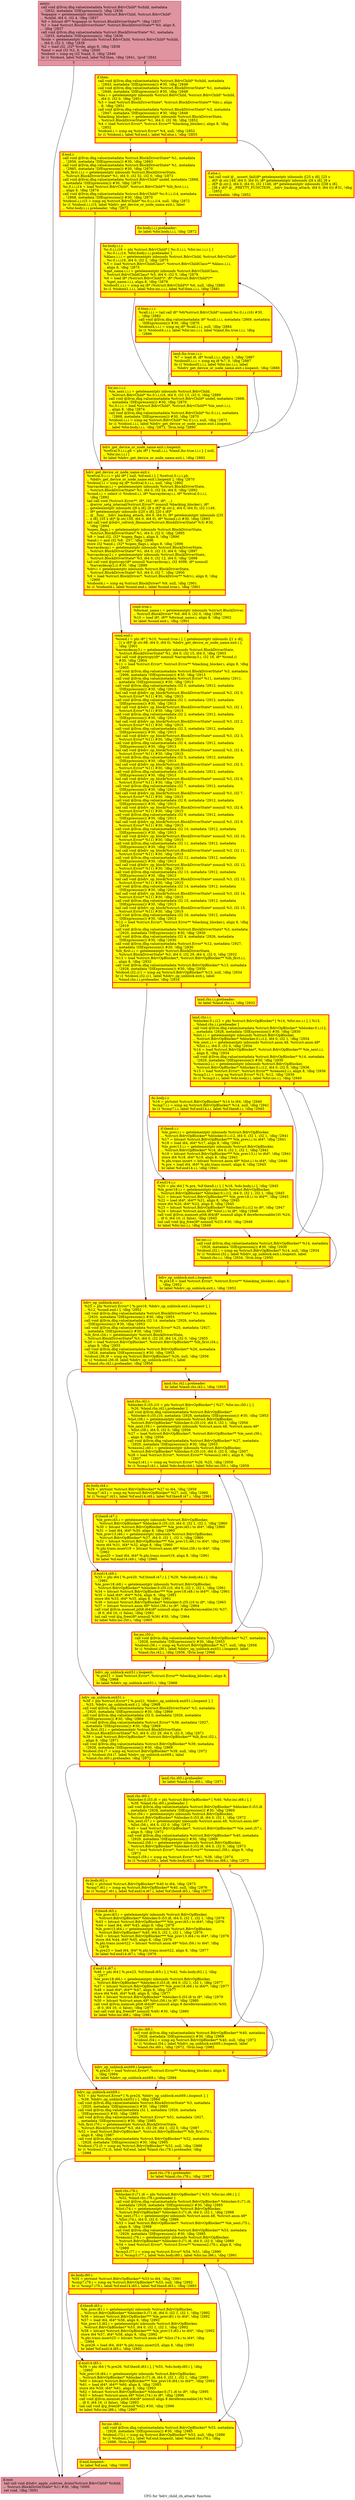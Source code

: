 digraph "CFG for 'bdrv_child_cb_attach' function" {
	label="CFG for 'bdrv_child_cb_attach' function";

	Node0x55906e7c1e80 [shape=record,color="#b70d28ff", style=filled, fillcolor="#b70d2870",label="{entry:\l  call void @llvm.dbg.value(metadata %struct.BdrvChild* %child, metadata\l... !2832, metadata !DIExpression()), !dbg !2836\l  %opaque = getelementptr inbounds %struct.BdrvChild, %struct.BdrvChild*\l... %child, i64 0, i32 4, !dbg !2837\l  %0 = bitcast i8** %opaque to %struct.BlockDriverState**, !dbg !2837\l  %1 = load %struct.BlockDriverState*, %struct.BlockDriverState** %0, align 8,\l... !dbg !2837\l  call void @llvm.dbg.value(metadata %struct.BlockDriverState* %1, metadata\l... !2833, metadata !DIExpression()), !dbg !2836\l  %role = getelementptr inbounds %struct.BdrvChild, %struct.BdrvChild* %child,\l... i64 0, i32 3, !dbg !2838\l  %2 = load i32, i32* %role, align 8, !dbg !2838\l  %and = and i32 %2, 8, !dbg !2840\l  %tobool = icmp eq i32 %and, 0, !dbg !2840\l  br i1 %tobool, label %if.end, label %if.then, !dbg !2841, !prof !2842\l|{<s0>T|<s1>F}}"];
	Node0x55906e7c1e80:s0 -> Node0x55906e7c27e0;
	Node0x55906e7c1e80:s1 -> Node0x55906e7c2790;
	Node0x55906e7c2790 [shape=record,penwidth=3.0, style="filled", color="red", fillcolor="yellow",label="{if.then:                                          \l  call void @llvm.dbg.value(metadata %struct.BdrvChild* %child, metadata\l... !2843, metadata !DIExpression()) #30, !dbg !2848\l  call void @llvm.dbg.value(metadata %struct.BlockDriverState* %1, metadata\l... !2846, metadata !DIExpression()) #30, !dbg !2848\l  %bs.i = getelementptr inbounds %struct.BdrvChild, %struct.BdrvChild* %child,\l... i64 0, i32 0, !dbg !2851\l  %3 = load %struct.BlockDriverState*, %struct.BlockDriverState** %bs.i, align\l... 8, !dbg !2851\l  call void @llvm.dbg.value(metadata %struct.BlockDriverState* %3, metadata\l... !2847, metadata !DIExpression()) #30, !dbg !2848\l  %backing_blocker.i = getelementptr inbounds %struct.BlockDriverState,\l... %struct.BlockDriverState* %1, i64 0, i32 36, !dbg !2852\l  %4 = load %struct.Error*, %struct.Error** %backing_blocker.i, align 8, !dbg\l... !2852\l  %tobool.i = icmp eq %struct.Error* %4, null, !dbg !2852\l  br i1 %tobool.i, label %if.end.i, label %if.else.i, !dbg !2855\l|{<s0>T|<s1>F}}"];
	Node0x55906e7c2790:s0 -> Node0x55906e7a0b20;
	Node0x55906e7c2790:s1 -> Node0x55906e567f70;
	Node0x55906e567f70 [shape=record,penwidth=3.0, style="filled", color="red", fillcolor="yellow",label="{if.else.i:                                        \l  tail call void @__assert_fail(i8* getelementptr inbounds ([25 x i8], [25 x\l... i8]* @.str.149, i64 0, i64 0), i8* getelementptr inbounds ([8 x i8], [8 x\l... i8]* @.str.2, i64 0, i64 0), i32 1146, i8* getelementptr inbounds ([38 x i8],\l... [38 x i8]* @__PRETTY_FUNCTION__.bdrv_backing_attach, i64 0, i64 0)) #31, !dbg\l... !2852\l  unreachable, !dbg !2852\l}"];
	Node0x55906e7a0b20 [shape=record,penwidth=3.0, style="filled", color="red", fillcolor="yellow",label="{if.end.i:                                         \l  call void @llvm.dbg.value(metadata %struct.BlockDriverState* %1, metadata\l... !2856, metadata !DIExpression()) #30, !dbg !2863\l  call void @llvm.dbg.value(metadata %struct.BlockDriverState* %1, metadata\l... !2865, metadata !DIExpression()) #30, !dbg !2870\l  %lh_first.i.i.i = getelementptr inbounds %struct.BlockDriverState,\l... %struct.BlockDriverState* %1, i64 0, i32 32, i32 0, !dbg !2872\l  call void @llvm.dbg.value(metadata %struct.BdrvChild* undef, metadata !2868,\l... metadata !DIExpression()) #30, !dbg !2870\l  %c.0.i.i.i14 = load %struct.BdrvChild*, %struct.BdrvChild** %lh_first.i.i.i,\l... align 8, !dbg !2874\l  call void @llvm.dbg.value(metadata %struct.BdrvChild* %c.0.i.i.i14, metadata\l... !2868, metadata !DIExpression()) #30, !dbg !2870\l  %tobool.i.i.i15 = icmp eq %struct.BdrvChild* %c.0.i.i.i14, null, !dbg !2872\l  br i1 %tobool.i.i.i15, label %bdrv_get_device_or_node_name.exit.i, label\l... %for.body.i.i.i.preheader, !dbg !2872\l|{<s0>T|<s1>F}}"];
	Node0x55906e7a0b20:s0 -> Node0x55906e602730;
	Node0x55906e7a0b20:s1 -> Node0x55906e9f0070;
	Node0x55906e9f0070 [shape=record,penwidth=3.0, style="filled", color="red", fillcolor="yellow",label="{for.body.i.i.i.preheader:                         \l  br label %for.body.i.i.i, !dbg !2872\l}"];
	Node0x55906e9f0070 -> Node0x55906e5cdb80;
	Node0x55906e5cdb80 [shape=record,penwidth=3.0, style="filled", color="red", fillcolor="yellow",label="{for.body.i.i.i:                                   \l  %c.0.i.i.i16 = phi %struct.BdrvChild* [ %c.0.i.i.i, %for.inc.i.i.i ], [\l... %c.0.i.i.i14, %for.body.i.i.i.preheader ]\l  %klass.i.i.i = getelementptr inbounds %struct.BdrvChild, %struct.BdrvChild*\l... %c.0.i.i.i16, i64 0, i32 2, !dbg !2875\l  %5 = load %struct.BdrvChildClass*, %struct.BdrvChildClass** %klass.i.i.i,\l... align 8, !dbg !2875\l  %get_name.i.i.i = getelementptr inbounds %struct.BdrvChildClass,\l... %struct.BdrvChildClass* %5, i64 0, i32 5, !dbg !2879\l  %6 = load i8* (%struct.BdrvChild*)*, i8* (%struct.BdrvChild*)**\l... %get_name.i.i.i, align 8, !dbg !2879\l  %tobool1.i.i.i = icmp eq i8* (%struct.BdrvChild*)* %6, null, !dbg !2880\l  br i1 %tobool1.i.i.i, label %for.inc.i.i.i, label %if.then.i.i.i, !dbg !2881\l|{<s0>T|<s1>F}}"];
	Node0x55906e5cdb80:s0 -> Node0x55906e260f90;
	Node0x55906e5cdb80:s1 -> Node0x55906e5c3d10;
	Node0x55906e5c3d10 [shape=record,penwidth=3.0, style="filled", color="red", fillcolor="yellow",label="{if.then.i.i.i:                                    \l  %call.i.i.i = tail call i8* %6(%struct.BdrvChild* nonnull %c.0.i.i.i16) #30,\l... !dbg !2882\l  call void @llvm.dbg.value(metadata i8* %call.i.i.i, metadata !2869, metadata\l... !DIExpression()) #30, !dbg !2870\l  %tobool4.i.i.i = icmp eq i8* %call.i.i.i, null, !dbg !2884\l  br i1 %tobool4.i.i.i, label %for.inc.i.i.i, label %land.lhs.true.i.i.i, !dbg\l... !2886\l|{<s0>T|<s1>F}}"];
	Node0x55906e5c3d10:s0 -> Node0x55906e260f90;
	Node0x55906e5c3d10:s1 -> Node0x55906e97da60;
	Node0x55906e97da60 [shape=record,penwidth=3.0, style="filled", color="red", fillcolor="yellow",label="{land.lhs.true.i.i.i:                              \l  %7 = load i8, i8* %call.i.i.i, align 1, !dbg !2887\l  %tobool5.i.i.i = icmp eq i8 %7, 0, !dbg !2887\l  br i1 %tobool5.i.i.i, label %for.inc.i.i.i, label\l... %bdrv_get_device_or_node_name.exit.i.loopexit, !dbg !2888\l|{<s0>T|<s1>F}}"];
	Node0x55906e97da60:s0 -> Node0x55906e260f90;
	Node0x55906e97da60:s1 -> Node0x55906e5a3c20;
	Node0x55906e260f90 [shape=record,penwidth=3.0, style="filled", color="red", fillcolor="yellow",label="{for.inc.i.i.i:                                    \l  %le_next.i.i.i = getelementptr inbounds %struct.BdrvChild,\l... %struct.BdrvChild* %c.0.i.i.i16, i64 0, i32 13, i32 0, !dbg !2889\l  call void @llvm.dbg.value(metadata %struct.BdrvChild* undef, metadata !2868,\l... metadata !DIExpression()) #30, !dbg !2870\l  %c.0.i.i.i = load %struct.BdrvChild*, %struct.BdrvChild** %le_next.i.i.i,\l... align 8, !dbg !2874\l  call void @llvm.dbg.value(metadata %struct.BdrvChild* %c.0.i.i.i, metadata\l... !2868, metadata !DIExpression()) #30, !dbg !2870\l  %tobool.i.i.i = icmp eq %struct.BdrvChild* %c.0.i.i.i, null, !dbg !2872\l  br i1 %tobool.i.i.i, label %bdrv_get_device_or_node_name.exit.i.loopexit,\l... label %for.body.i.i.i, !dbg !2872, !llvm.loop !2890\l|{<s0>T|<s1>F}}"];
	Node0x55906e260f90:s0 -> Node0x55906e5a3c20;
	Node0x55906e260f90:s1 -> Node0x55906e5cdb80;
	Node0x55906e5a3c20 [shape=record,penwidth=3.0, style="filled", color="red", fillcolor="yellow",label="{bdrv_get_device_or_node_name.exit.i.loopexit:     \l  %retval.0.i.i.i.ph = phi i8* [ %call.i.i.i, %land.lhs.true.i.i.i ], [ null,\l... %for.inc.i.i.i ]\l  br label %bdrv_get_device_or_node_name.exit.i, !dbg !2892\l}"];
	Node0x55906e5a3c20 -> Node0x55906e602730;
	Node0x55906e602730 [shape=record,penwidth=3.0, style="filled", color="red", fillcolor="yellow",label="{bdrv_get_device_or_node_name.exit.i:              \l  %retval.0.i.i.i = phi i8* [ null, %if.end.i ], [ %retval.0.i.i.i.ph,\l... %bdrv_get_device_or_node_name.exit.i.loopexit ], !dbg !2870\l  %tobool.i.i = icmp eq i8* %retval.0.i.i.i, null, !dbg !2892\l  %arraydecay.i.i = getelementptr inbounds %struct.BlockDriverState,\l... %struct.BlockDriverState* %1, i64 0, i32 24, i64 0, !dbg !2892\l  %cond.i.i = select i1 %tobool.i.i, i8* %arraydecay.i.i, i8* %retval.0.i.i.i,\l... !dbg !2892\l  tail call void (%struct.Error**, i8*, i32, i8*, i8*, ...)\l... @error_setg_internal(%struct.Error** nonnull %backing_blocker.i, i8*\l... getelementptr inbounds ([8 x i8], [8 x i8]* @.str.2, i64 0, i64 0), i32 1149,\l... i8* getelementptr inbounds ([20 x i8], [20 x i8]*\l... @__func__.bdrv_backing_attach, i64 0, i64 0), i8* getelementptr inbounds ([35\l... x i8], [35 x i8]* @.str.150, i64 0, i64 0), i8* %cond.i.i) #30, !dbg !2893\l  tail call void @bdrv_refresh_filename(%struct.BlockDriverState* %3) #30,\l... !dbg !2894\l  %open_flags.i = getelementptr inbounds %struct.BlockDriverState,\l... %struct.BlockDriverState* %1, i64 0, i32 0, !dbg !2895\l  %8 = load i32, i32* %open_flags.i, align 8, !dbg !2896\l  %and.i = and i32 %8, -257, !dbg !2896\l  store i32 %and.i, i32* %open_flags.i, align 8, !dbg !2896\l  %arraydecay.i = getelementptr inbounds %struct.BlockDriverState,\l... %struct.BlockDriverState* %1, i64 0, i32 13, i64 0, !dbg !2897\l  %arraydecay2.i = getelementptr inbounds %struct.BlockDriverState,\l... %struct.BlockDriverState* %3, i64 0, i32 12, i64 0, !dbg !2898\l  tail call void @pstrcpy(i8* nonnull %arraydecay.i, i32 4096, i8* nonnull\l... %arraydecay2.i) #30, !dbg !2899\l  %drv.i = getelementptr inbounds %struct.BlockDriverState,\l... %struct.BlockDriverState* %3, i64 0, i32 7, !dbg !2900\l  %9 = load %struct.BlockDriver*, %struct.BlockDriver** %drv.i, align 8, !dbg\l... !2900\l  %tobool4.i = icmp eq %struct.BlockDriver* %9, null, !dbg !2901\l  br i1 %tobool4.i, label %cond.end.i, label %cond.true.i, !dbg !2901\l|{<s0>T|<s1>F}}"];
	Node0x55906e602730:s0 -> Node0x55906e990770;
	Node0x55906e602730:s1 -> Node0x55906e9901f0;
	Node0x55906e9901f0 [shape=record,penwidth=3.0, style="filled", color="red", fillcolor="yellow",label="{cond.true.i:                                      \l  %format_name.i = getelementptr inbounds %struct.BlockDriver,\l... %struct.BlockDriver* %9, i64 0, i32 0, !dbg !2902\l  %10 = load i8*, i8** %format_name.i, align 8, !dbg !2902\l  br label %cond.end.i, !dbg !2901\l}"];
	Node0x55906e9901f0 -> Node0x55906e990770;
	Node0x55906e990770 [shape=record,penwidth=3.0, style="filled", color="red", fillcolor="yellow",label="{cond.end.i:                                       \l  %cond.i = phi i8* [ %10, %cond.true.i ], [ getelementptr inbounds ([1 x i8],\l... [1 x i8]* @.str.98, i64 0, i64 0), %bdrv_get_device_or_node_name.exit.i ],\l... !dbg !2901\l  %arraydecay3.i = getelementptr inbounds %struct.BlockDriverState,\l... %struct.BlockDriverState* %1, i64 0, i32 15, i64 0, !dbg !2903\l  tail call void @pstrcpy(i8* nonnull %arraydecay3.i, i32 16, i8* %cond.i)\l... #30, !dbg !2904\l  %11 = load %struct.Error*, %struct.Error** %backing_blocker.i, align 8, !dbg\l... !2905\l  call void @llvm.dbg.value(metadata %struct.BlockDriverState* %3, metadata\l... !2906, metadata !DIExpression()) #30, !dbg !2913\l  call void @llvm.dbg.value(metadata %struct.Error* %11, metadata !2911,\l... metadata !DIExpression()) #30, !dbg !2913\l  call void @llvm.dbg.value(metadata i32 0, metadata !2912, metadata\l... !DIExpression()) #30, !dbg !2913\l  tail call void @bdrv_op_block(%struct.BlockDriverState* nonnull %3, i32 0,\l... %struct.Error* %11) #30, !dbg !2915\l  call void @llvm.dbg.value(metadata i32 1, metadata !2912, metadata\l... !DIExpression()) #30, !dbg !2913\l  tail call void @bdrv_op_block(%struct.BlockDriverState* nonnull %3, i32 1,\l... %struct.Error* %11) #30, !dbg !2915\l  call void @llvm.dbg.value(metadata i32 2, metadata !2912, metadata\l... !DIExpression()) #30, !dbg !2913\l  tail call void @bdrv_op_block(%struct.BlockDriverState* nonnull %3, i32 2,\l... %struct.Error* %11) #30, !dbg !2915\l  call void @llvm.dbg.value(metadata i32 3, metadata !2912, metadata\l... !DIExpression()) #30, !dbg !2913\l  tail call void @bdrv_op_block(%struct.BlockDriverState* nonnull %3, i32 3,\l... %struct.Error* %11) #30, !dbg !2915\l  call void @llvm.dbg.value(metadata i32 4, metadata !2912, metadata\l... !DIExpression()) #30, !dbg !2913\l  tail call void @bdrv_op_block(%struct.BlockDriverState* nonnull %3, i32 4,\l... %struct.Error* %11) #30, !dbg !2915\l  call void @llvm.dbg.value(metadata i32 5, metadata !2912, metadata\l... !DIExpression()) #30, !dbg !2913\l  tail call void @bdrv_op_block(%struct.BlockDriverState* nonnull %3, i32 5,\l... %struct.Error* %11) #30, !dbg !2915\l  call void @llvm.dbg.value(metadata i32 6, metadata !2912, metadata\l... !DIExpression()) #30, !dbg !2913\l  tail call void @bdrv_op_block(%struct.BlockDriverState* nonnull %3, i32 6,\l... %struct.Error* %11) #30, !dbg !2915\l  call void @llvm.dbg.value(metadata i32 7, metadata !2912, metadata\l... !DIExpression()) #30, !dbg !2913\l  tail call void @bdrv_op_block(%struct.BlockDriverState* nonnull %3, i32 7,\l... %struct.Error* %11) #30, !dbg !2915\l  call void @llvm.dbg.value(metadata i32 8, metadata !2912, metadata\l... !DIExpression()) #30, !dbg !2913\l  tail call void @bdrv_op_block(%struct.BlockDriverState* nonnull %3, i32 8,\l... %struct.Error* %11) #30, !dbg !2915\l  call void @llvm.dbg.value(metadata i32 9, metadata !2912, metadata\l... !DIExpression()) #30, !dbg !2913\l  tail call void @bdrv_op_block(%struct.BlockDriverState* nonnull %3, i32 9,\l... %struct.Error* %11) #30, !dbg !2915\l  call void @llvm.dbg.value(metadata i32 10, metadata !2912, metadata\l... !DIExpression()) #30, !dbg !2913\l  tail call void @bdrv_op_block(%struct.BlockDriverState* nonnull %3, i32 10,\l... %struct.Error* %11) #30, !dbg !2915\l  call void @llvm.dbg.value(metadata i32 11, metadata !2912, metadata\l... !DIExpression()) #30, !dbg !2913\l  tail call void @bdrv_op_block(%struct.BlockDriverState* nonnull %3, i32 11,\l... %struct.Error* %11) #30, !dbg !2915\l  call void @llvm.dbg.value(metadata i32 12, metadata !2912, metadata\l... !DIExpression()) #30, !dbg !2913\l  tail call void @bdrv_op_block(%struct.BlockDriverState* nonnull %3, i32 12,\l... %struct.Error* %11) #30, !dbg !2915\l  call void @llvm.dbg.value(metadata i32 13, metadata !2912, metadata\l... !DIExpression()) #30, !dbg !2913\l  tail call void @bdrv_op_block(%struct.BlockDriverState* nonnull %3, i32 13,\l... %struct.Error* %11) #30, !dbg !2915\l  call void @llvm.dbg.value(metadata i32 14, metadata !2912, metadata\l... !DIExpression()) #30, !dbg !2913\l  tail call void @bdrv_op_block(%struct.BlockDriverState* nonnull %3, i32 14,\l... %struct.Error* %11) #30, !dbg !2915\l  call void @llvm.dbg.value(metadata i32 15, metadata !2912, metadata\l... !DIExpression()) #30, !dbg !2913\l  tail call void @bdrv_op_block(%struct.BlockDriverState* nonnull %3, i32 15,\l... %struct.Error* %11) #30, !dbg !2915\l  call void @llvm.dbg.value(metadata i32 16, metadata !2912, metadata\l... !DIExpression()) #30, !dbg !2913\l  %12 = load %struct.Error*, %struct.Error** %backing_blocker.i, align 8, !dbg\l... !2919\l  call void @llvm.dbg.value(metadata %struct.BlockDriverState* %3, metadata\l... !2920, metadata !DIExpression()) #30, !dbg !2930\l  call void @llvm.dbg.value(metadata i32 4, metadata !2926, metadata\l... !DIExpression()) #30, !dbg !2930\l  call void @llvm.dbg.value(metadata %struct.Error* %12, metadata !2927,\l... metadata !DIExpression()) #30, !dbg !2930\l  %lh_first.i.i = getelementptr %struct.BlockDriverState,\l... %struct.BlockDriverState* %3, i64 0, i32 29, i64 4, i32 0, !dbg !2932\l  %13 = load %struct.BdrvOpBlocker*, %struct.BdrvOpBlocker** %lh_first.i.i,\l... align 8, !dbg !2932\l  call void @llvm.dbg.value(metadata %struct.BdrvOpBlocker* %13, metadata\l... !2928, metadata !DIExpression()) #30, !dbg !2930\l  %tobool.i32.i11 = icmp eq %struct.BdrvOpBlocker* %13, null, !dbg !2934\l  br i1 %tobool.i32.i11, label %bdrv_op_unblock.exit.i, label\l... %land.rhs.i.i.preheader, !dbg !2934\l|{<s0>T|<s1>F}}"];
	Node0x55906e990770:s0 -> Node0x55906e9260a0;
	Node0x55906e990770:s1 -> Node0x55906e5d82b0;
	Node0x55906e5d82b0 [shape=record,penwidth=3.0, style="filled", color="red", fillcolor="yellow",label="{land.rhs.i.i.preheader:                           \l  br label %land.rhs.i.i, !dbg !2932\l}"];
	Node0x55906e5d82b0 -> Node0x55906e89f260;
	Node0x55906e89f260 [shape=record,penwidth=3.0, style="filled", color="red", fillcolor="yellow",label="{land.rhs.i.i:                                     \l  %blocker.0.i.i12 = phi %struct.BdrvOpBlocker* [ %14, %for.inc.i.i ], [ %13,\l... %land.rhs.i.i.preheader ]\l  call void @llvm.dbg.value(metadata %struct.BdrvOpBlocker* %blocker.0.i.i12,\l... metadata !2928, metadata !DIExpression()) #30, !dbg !2930\l  %list.i.i = getelementptr inbounds %struct.BdrvOpBlocker,\l... %struct.BdrvOpBlocker* %blocker.0.i.i12, i64 0, i32 1, !dbg !2934\l  %le_next.i.i = getelementptr inbounds %struct.anon.48, %struct.anon.48*\l... %list.i.i, i64 0, i32 0, !dbg !2934\l  %14 = load %struct.BdrvOpBlocker*, %struct.BdrvOpBlocker** %le_next.i.i,\l... align 8, !dbg !2934\l  call void @llvm.dbg.value(metadata %struct.BdrvOpBlocker* %14, metadata\l... !2929, metadata !DIExpression()) #30, !dbg !2930\l  %reason2.i.i = getelementptr inbounds %struct.BdrvOpBlocker,\l... %struct.BdrvOpBlocker* %blocker.0.i.i12, i64 0, i32 0, !dbg !2936\l  %15 = load %struct.Error*, %struct.Error** %reason2.i.i, align 8, !dbg !2936\l  %cmp3.i.i = icmp eq %struct.Error* %15, %12, !dbg !2939\l  br i1 %cmp3.i.i, label %do.body.i.i, label %for.inc.i.i, !dbg !2940\l|{<s0>T|<s1>F}}"];
	Node0x55906e89f260:s0 -> Node0x55906e7f9ff0;
	Node0x55906e89f260:s1 -> Node0x55906e3371b0;
	Node0x55906e7f9ff0 [shape=record,penwidth=3.0, style="filled", color="red", fillcolor="yellow",label="{do.body.i.i:                                      \l  %16 = ptrtoint %struct.BdrvOpBlocker* %14 to i64, !dbg !2940\l  %cmp7.i.i = icmp eq %struct.BdrvOpBlocker* %14, null, !dbg !2941\l  br i1 %cmp7.i.i, label %if.end14.i.i, label %if.then8.i.i, !dbg !2945\l|{<s0>T|<s1>F}}"];
	Node0x55906e7f9ff0:s0 -> Node0x55906e591dc0;
	Node0x55906e7f9ff0:s1 -> Node0x55906e963a60;
	Node0x55906e963a60 [shape=record,penwidth=3.0, style="filled", color="red", fillcolor="yellow",label="{if.then8.i.i:                                     \l  %le_prev.i.i = getelementptr inbounds %struct.BdrvOpBlocker,\l... %struct.BdrvOpBlocker* %blocker.0.i.i12, i64 0, i32 1, i32 1, !dbg !2941\l  %17 = bitcast %struct.BdrvOpBlocker*** %le_prev.i.i to i64*, !dbg !2941\l  %18 = load i64, i64* %17, align 8, !dbg !2941\l  %le_prev13.i.i = getelementptr inbounds %struct.BdrvOpBlocker,\l... %struct.BdrvOpBlocker* %14, i64 0, i32 1, i32 1, !dbg !2941\l  %19 = bitcast %struct.BdrvOpBlocker*** %le_prev13.i.i to i64*, !dbg !2941\l  store i64 %18, i64* %19, align 8, !dbg !2941\l  %.phi.trans.insert = bitcast %struct.anon.48* %list.i.i to i64*, !dbg !2946\l  %.pre = load i64, i64* %.phi.trans.insert, align 8, !dbg !2945\l  br label %if.end14.i.i, !dbg !2941\l}"];
	Node0x55906e963a60 -> Node0x55906e591dc0;
	Node0x55906e591dc0 [shape=record,penwidth=3.0, style="filled", color="red", fillcolor="yellow",label="{if.end14.i.i:                                     \l  %20 = phi i64 [ %.pre, %if.then8.i.i ], [ %16, %do.body.i.i ], !dbg !2945\l  %le_prev18.i.i = getelementptr inbounds %struct.BdrvOpBlocker,\l... %struct.BdrvOpBlocker* %blocker.0.i.i12, i64 0, i32 1, i32 1, !dbg !2945\l  %21 = bitcast %struct.BdrvOpBlocker*** %le_prev18.i.i to i64**, !dbg !2945\l  %22 = load i64*, i64** %21, align 8, !dbg !2945\l  store i64 %20, i64* %22, align 8, !dbg !2945\l  %23 = bitcast %struct.BdrvOpBlocker* %blocker.0.i.i12 to i8*, !dbg !2947\l  %24 = bitcast %struct.anon.48* %list.i.i to i8*, !dbg !2948\l  call void @llvm.memset.p0i8.i64(i8* nonnull align 8 dereferenceable(16) %24,\l... i8 0, i64 16, i1 false), !dbg !2945\l  tail call void @g_free(i8* nonnull %23) #30, !dbg !2948\l  br label %for.inc.i.i, !dbg !2949\l}"];
	Node0x55906e591dc0 -> Node0x55906e3371b0;
	Node0x55906e3371b0 [shape=record,penwidth=3.0, style="filled", color="red", fillcolor="yellow",label="{for.inc.i.i:                                      \l  call void @llvm.dbg.value(metadata %struct.BdrvOpBlocker* %14, metadata\l... !2928, metadata !DIExpression()) #30, !dbg !2930\l  %tobool.i32.i = icmp eq %struct.BdrvOpBlocker* %14, null, !dbg !2934\l  br i1 %tobool.i32.i, label %bdrv_op_unblock.exit.i.loopexit, label\l... %land.rhs.i.i, !dbg !2934, !llvm.loop !2950\l|{<s0>T|<s1>F}}"];
	Node0x55906e3371b0:s0 -> Node0x55906e7aea50;
	Node0x55906e3371b0:s1 -> Node0x55906e89f260;
	Node0x55906e7aea50 [shape=record,penwidth=3.0, style="filled", color="red", fillcolor="yellow",label="{bdrv_op_unblock.exit.i.loopexit:                  \l  %.pre18 = load %struct.Error*, %struct.Error** %backing_blocker.i, align 8,\l... !dbg !2952\l  br label %bdrv_op_unblock.exit.i, !dbg !2952\l}"];
	Node0x55906e7aea50 -> Node0x55906e9260a0;
	Node0x55906e9260a0 [shape=record,penwidth=3.0, style="filled", color="red", fillcolor="yellow",label="{bdrv_op_unblock.exit.i:                           \l  %25 = phi %struct.Error* [ %.pre18, %bdrv_op_unblock.exit.i.loopexit ], [\l... %12, %cond.end.i ], !dbg !2952\l  call void @llvm.dbg.value(metadata %struct.BlockDriverState* %3, metadata\l... !2920, metadata !DIExpression()) #30, !dbg !2953\l  call void @llvm.dbg.value(metadata i32 14, metadata !2926, metadata\l... !DIExpression()) #30, !dbg !2953\l  call void @llvm.dbg.value(metadata %struct.Error* %25, metadata !2927,\l... metadata !DIExpression()) #30, !dbg !2953\l  %lh_first.i34.i = getelementptr %struct.BlockDriverState,\l... %struct.BlockDriverState* %3, i64 0, i32 29, i64 14, i32 0, !dbg !2955\l  %26 = load %struct.BdrvOpBlocker*, %struct.BdrvOpBlocker** %lh_first.i34.i,\l... align 8, !dbg !2955\l  call void @llvm.dbg.value(metadata %struct.BdrvOpBlocker* %26, metadata\l... !2928, metadata !DIExpression()) #30, !dbg !2953\l  %tobool.i36.i9 = icmp eq %struct.BdrvOpBlocker* %26, null, !dbg !2956\l  br i1 %tobool.i36.i9, label %bdrv_op_unblock.exit51.i, label\l... %land.rhs.i42.i.preheader, !dbg !2956\l|{<s0>T|<s1>F}}"];
	Node0x55906e9260a0:s0 -> Node0x55906ea06210;
	Node0x55906e9260a0:s1 -> Node0x55906e8baf30;
	Node0x55906e8baf30 [shape=record,penwidth=3.0, style="filled", color="red", fillcolor="yellow",label="{land.rhs.i42.i.preheader:                         \l  br label %land.rhs.i42.i, !dbg !2955\l}"];
	Node0x55906e8baf30 -> Node0x55906e533950;
	Node0x55906e533950 [shape=record,penwidth=3.0, style="filled", color="red", fillcolor="yellow",label="{land.rhs.i42.i:                                   \l  %blocker.0.i35.i10 = phi %struct.BdrvOpBlocker* [ %27, %for.inc.i50.i ], [\l... %26, %land.rhs.i42.i.preheader ]\l  call void @llvm.dbg.value(metadata %struct.BdrvOpBlocker*\l... %blocker.0.i35.i10, metadata !2928, metadata !DIExpression()) #30, !dbg !2953\l  %list.i38.i = getelementptr inbounds %struct.BdrvOpBlocker,\l... %struct.BdrvOpBlocker* %blocker.0.i35.i10, i64 0, i32 1, !dbg !2956\l  %le_next.i39.i = getelementptr inbounds %struct.anon.48, %struct.anon.48*\l... %list.i38.i, i64 0, i32 0, !dbg !2956\l  %27 = load %struct.BdrvOpBlocker*, %struct.BdrvOpBlocker** %le_next.i39.i,\l... align 8, !dbg !2956\l  call void @llvm.dbg.value(metadata %struct.BdrvOpBlocker* %27, metadata\l... !2929, metadata !DIExpression()) #30, !dbg !2953\l  %reason2.i40.i = getelementptr inbounds %struct.BdrvOpBlocker,\l... %struct.BdrvOpBlocker* %blocker.0.i35.i10, i64 0, i32 0, !dbg !2957\l  %28 = load %struct.Error*, %struct.Error** %reason2.i40.i, align 8, !dbg\l... !2957\l  %cmp3.i41.i = icmp eq %struct.Error* %28, %25, !dbg !2958\l  br i1 %cmp3.i41.i, label %do.body.i44.i, label %for.inc.i50.i, !dbg !2959\l|{<s0>T|<s1>F}}"];
	Node0x55906e533950:s0 -> Node0x55906e9e16c0;
	Node0x55906e533950:s1 -> Node0x55906e537070;
	Node0x55906e9e16c0 [shape=record,penwidth=3.0, style="filled", color="red", fillcolor="yellow",label="{do.body.i44.i:                                    \l  %29 = ptrtoint %struct.BdrvOpBlocker* %27 to i64, !dbg !2959\l  %cmp7.i43.i = icmp eq %struct.BdrvOpBlocker* %27, null, !dbg !2960\l  br i1 %cmp7.i43.i, label %if.end14.i49.i, label %if.then8.i47.i, !dbg !2961\l|{<s0>T|<s1>F}}"];
	Node0x55906e9e16c0:s0 -> Node0x55906e531b90;
	Node0x55906e9e16c0:s1 -> Node0x55906e836b20;
	Node0x55906e836b20 [shape=record,penwidth=3.0, style="filled", color="red", fillcolor="yellow",label="{if.then8.i47.i:                                   \l  %le_prev.i45.i = getelementptr inbounds %struct.BdrvOpBlocker,\l... %struct.BdrvOpBlocker* %blocker.0.i35.i10, i64 0, i32 1, i32 1, !dbg !2960\l  %30 = bitcast %struct.BdrvOpBlocker*** %le_prev.i45.i to i64*, !dbg !2960\l  %31 = load i64, i64* %30, align 8, !dbg !2960\l  %le_prev13.i46.i = getelementptr inbounds %struct.BdrvOpBlocker,\l... %struct.BdrvOpBlocker* %27, i64 0, i32 1, i32 1, !dbg !2960\l  %32 = bitcast %struct.BdrvOpBlocker*** %le_prev13.i46.i to i64*, !dbg !2960\l  store i64 %31, i64* %32, align 8, !dbg !2960\l  %.phi.trans.insert19 = bitcast %struct.anon.48* %list.i38.i to i64*, !dbg\l... !2962\l  %.pre20 = load i64, i64* %.phi.trans.insert19, align 8, !dbg !2961\l  br label %if.end14.i49.i, !dbg !2960\l}"];
	Node0x55906e836b20 -> Node0x55906e531b90;
	Node0x55906e531b90 [shape=record,penwidth=3.0, style="filled", color="red", fillcolor="yellow",label="{if.end14.i49.i:                                   \l  %33 = phi i64 [ %.pre20, %if.then8.i47.i ], [ %29, %do.body.i44.i ], !dbg\l... !2961\l  %le_prev18.i48.i = getelementptr inbounds %struct.BdrvOpBlocker,\l... %struct.BdrvOpBlocker* %blocker.0.i35.i10, i64 0, i32 1, i32 1, !dbg !2961\l  %34 = bitcast %struct.BdrvOpBlocker*** %le_prev18.i48.i to i64**, !dbg !2961\l  %35 = load i64*, i64** %34, align 8, !dbg !2961\l  store i64 %33, i64* %35, align 8, !dbg !2961\l  %36 = bitcast %struct.BdrvOpBlocker* %blocker.0.i35.i10 to i8*, !dbg !2963\l  %37 = bitcast %struct.anon.48* %list.i38.i to i8*, !dbg !2964\l  call void @llvm.memset.p0i8.i64(i8* nonnull align 8 dereferenceable(16) %37,\l... i8 0, i64 16, i1 false), !dbg !2961\l  tail call void @g_free(i8* nonnull %36) #30, !dbg !2964\l  br label %for.inc.i50.i, !dbg !2965\l}"];
	Node0x55906e531b90 -> Node0x55906e537070;
	Node0x55906e537070 [shape=record,penwidth=3.0, style="filled", color="red", fillcolor="yellow",label="{for.inc.i50.i:                                    \l  call void @llvm.dbg.value(metadata %struct.BdrvOpBlocker* %27, metadata\l... !2928, metadata !DIExpression()) #30, !dbg !2953\l  %tobool.i36.i = icmp eq %struct.BdrvOpBlocker* %27, null, !dbg !2956\l  br i1 %tobool.i36.i, label %bdrv_op_unblock.exit51.i.loopexit, label\l... %land.rhs.i42.i, !dbg !2956, !llvm.loop !2966\l|{<s0>T|<s1>F}}"];
	Node0x55906e537070:s0 -> Node0x55906e6c4000;
	Node0x55906e537070:s1 -> Node0x55906e533950;
	Node0x55906e6c4000 [shape=record,penwidth=3.0, style="filled", color="red", fillcolor="yellow",label="{bdrv_op_unblock.exit51.i.loopexit:                \l  %.pre21 = load %struct.Error*, %struct.Error** %backing_blocker.i, align 8,\l... !dbg !2968\l  br label %bdrv_op_unblock.exit51.i, !dbg !2968\l}"];
	Node0x55906e6c4000 -> Node0x55906ea06210;
	Node0x55906ea06210 [shape=record,penwidth=3.0, style="filled", color="red", fillcolor="yellow",label="{bdrv_op_unblock.exit51.i:                         \l  %38 = phi %struct.Error* [ %.pre21, %bdrv_op_unblock.exit51.i.loopexit ], [\l... %25, %bdrv_op_unblock.exit.i ], !dbg !2968\l  call void @llvm.dbg.value(metadata %struct.BlockDriverState* %3, metadata\l... !2920, metadata !DIExpression()) #30, !dbg !2969\l  call void @llvm.dbg.value(metadata i32 0, metadata !2926, metadata\l... !DIExpression()) #30, !dbg !2969\l  call void @llvm.dbg.value(metadata %struct.Error* %38, metadata !2927,\l... metadata !DIExpression()) #30, !dbg !2969\l  %lh_first.i52.i = getelementptr %struct.BlockDriverState,\l... %struct.BlockDriverState* %3, i64 0, i32 29, i64 0, i32 0, !dbg !2971\l  %39 = load %struct.BdrvOpBlocker*, %struct.BdrvOpBlocker** %lh_first.i52.i,\l... align 8, !dbg !2971\l  call void @llvm.dbg.value(metadata %struct.BdrvOpBlocker* %39, metadata\l... !2928, metadata !DIExpression()) #30, !dbg !2969\l  %tobool.i54.i7 = icmp eq %struct.BdrvOpBlocker* %39, null, !dbg !2972\l  br i1 %tobool.i54.i7, label %bdrv_op_unblock.exit69.i, label\l... %land.rhs.i60.i.preheader, !dbg !2972\l|{<s0>T|<s1>F}}"];
	Node0x55906ea06210:s0 -> Node0x55906e126050;
	Node0x55906ea06210:s1 -> Node0x55906e82e650;
	Node0x55906e82e650 [shape=record,penwidth=3.0, style="filled", color="red", fillcolor="yellow",label="{land.rhs.i60.i.preheader:                         \l  br label %land.rhs.i60.i, !dbg !2971\l}"];
	Node0x55906e82e650 -> Node0x55906e53f390;
	Node0x55906e53f390 [shape=record,penwidth=3.0, style="filled", color="red", fillcolor="yellow",label="{land.rhs.i60.i:                                   \l  %blocker.0.i53.i8 = phi %struct.BdrvOpBlocker* [ %40, %for.inc.i68.i ], [\l... %39, %land.rhs.i60.i.preheader ]\l  call void @llvm.dbg.value(metadata %struct.BdrvOpBlocker* %blocker.0.i53.i8,\l... metadata !2928, metadata !DIExpression()) #30, !dbg !2969\l  %list.i56.i = getelementptr inbounds %struct.BdrvOpBlocker,\l... %struct.BdrvOpBlocker* %blocker.0.i53.i8, i64 0, i32 1, !dbg !2972\l  %le_next.i57.i = getelementptr inbounds %struct.anon.48, %struct.anon.48*\l... %list.i56.i, i64 0, i32 0, !dbg !2972\l  %40 = load %struct.BdrvOpBlocker*, %struct.BdrvOpBlocker** %le_next.i57.i,\l... align 8, !dbg !2972\l  call void @llvm.dbg.value(metadata %struct.BdrvOpBlocker* %40, metadata\l... !2929, metadata !DIExpression()) #30, !dbg !2969\l  %reason2.i58.i = getelementptr inbounds %struct.BdrvOpBlocker,\l... %struct.BdrvOpBlocker* %blocker.0.i53.i8, i64 0, i32 0, !dbg !2973\l  %41 = load %struct.Error*, %struct.Error** %reason2.i58.i, align 8, !dbg\l... !2973\l  %cmp3.i59.i = icmp eq %struct.Error* %41, %38, !dbg !2974\l  br i1 %cmp3.i59.i, label %do.body.i62.i, label %for.inc.i68.i, !dbg !2975\l|{<s0>T|<s1>F}}"];
	Node0x55906e53f390:s0 -> Node0x55906e27cdc0;
	Node0x55906e53f390:s1 -> Node0x55906e545eb0;
	Node0x55906e27cdc0 [shape=record,penwidth=3.0, style="filled", color="red", fillcolor="yellow",label="{do.body.i62.i:                                    \l  %42 = ptrtoint %struct.BdrvOpBlocker* %40 to i64, !dbg !2975\l  %cmp7.i61.i = icmp eq %struct.BdrvOpBlocker* %40, null, !dbg !2976\l  br i1 %cmp7.i61.i, label %if.end14.i67.i, label %if.then8.i65.i, !dbg !2977\l|{<s0>T|<s1>F}}"];
	Node0x55906e27cdc0:s0 -> Node0x55906e79b5e0;
	Node0x55906e27cdc0:s1 -> Node0x55906e70cf00;
	Node0x55906e70cf00 [shape=record,penwidth=3.0, style="filled", color="red", fillcolor="yellow",label="{if.then8.i65.i:                                   \l  %le_prev.i63.i = getelementptr inbounds %struct.BdrvOpBlocker,\l... %struct.BdrvOpBlocker* %blocker.0.i53.i8, i64 0, i32 1, i32 1, !dbg !2976\l  %43 = bitcast %struct.BdrvOpBlocker*** %le_prev.i63.i to i64*, !dbg !2976\l  %44 = load i64, i64* %43, align 8, !dbg !2976\l  %le_prev13.i64.i = getelementptr inbounds %struct.BdrvOpBlocker,\l... %struct.BdrvOpBlocker* %40, i64 0, i32 1, i32 1, !dbg !2976\l  %45 = bitcast %struct.BdrvOpBlocker*** %le_prev13.i64.i to i64*, !dbg !2976\l  store i64 %44, i64* %45, align 8, !dbg !2976\l  %.phi.trans.insert22 = bitcast %struct.anon.48* %list.i56.i to i64*, !dbg\l... !2978\l  %.pre23 = load i64, i64* %.phi.trans.insert22, align 8, !dbg !2977\l  br label %if.end14.i67.i, !dbg !2976\l}"];
	Node0x55906e70cf00 -> Node0x55906e79b5e0;
	Node0x55906e79b5e0 [shape=record,penwidth=3.0, style="filled", color="red", fillcolor="yellow",label="{if.end14.i67.i:                                   \l  %46 = phi i64 [ %.pre23, %if.then8.i65.i ], [ %42, %do.body.i62.i ], !dbg\l... !2977\l  %le_prev18.i66.i = getelementptr inbounds %struct.BdrvOpBlocker,\l... %struct.BdrvOpBlocker* %blocker.0.i53.i8, i64 0, i32 1, i32 1, !dbg !2977\l  %47 = bitcast %struct.BdrvOpBlocker*** %le_prev18.i66.i to i64**, !dbg !2977\l  %48 = load i64*, i64** %47, align 8, !dbg !2977\l  store i64 %46, i64* %48, align 8, !dbg !2977\l  %49 = bitcast %struct.BdrvOpBlocker* %blocker.0.i53.i8 to i8*, !dbg !2979\l  %50 = bitcast %struct.anon.48* %list.i56.i to i8*, !dbg !2980\l  call void @llvm.memset.p0i8.i64(i8* nonnull align 8 dereferenceable(16) %50,\l... i8 0, i64 16, i1 false), !dbg !2977\l  tail call void @g_free(i8* nonnull %49) #30, !dbg !2980\l  br label %for.inc.i68.i, !dbg !2981\l}"];
	Node0x55906e79b5e0 -> Node0x55906e545eb0;
	Node0x55906e545eb0 [shape=record,penwidth=3.0, style="filled", color="red", fillcolor="yellow",label="{for.inc.i68.i:                                    \l  call void @llvm.dbg.value(metadata %struct.BdrvOpBlocker* %40, metadata\l... !2928, metadata !DIExpression()) #30, !dbg !2969\l  %tobool.i54.i = icmp eq %struct.BdrvOpBlocker* %40, null, !dbg !2972\l  br i1 %tobool.i54.i, label %bdrv_op_unblock.exit69.i.loopexit, label\l... %land.rhs.i60.i, !dbg !2972, !llvm.loop !2982\l|{<s0>T|<s1>F}}"];
	Node0x55906e545eb0:s0 -> Node0x55906e277760;
	Node0x55906e545eb0:s1 -> Node0x55906e53f390;
	Node0x55906e277760 [shape=record,penwidth=3.0, style="filled", color="red", fillcolor="yellow",label="{bdrv_op_unblock.exit69.i.loopexit:                \l  %.pre24 = load %struct.Error*, %struct.Error** %backing_blocker.i, align 8,\l... !dbg !2984\l  br label %bdrv_op_unblock.exit69.i, !dbg !2984\l}"];
	Node0x55906e277760 -> Node0x55906e126050;
	Node0x55906e126050 [shape=record,penwidth=3.0, style="filled", color="red", fillcolor="yellow",label="{bdrv_op_unblock.exit69.i:                         \l  %51 = phi %struct.Error* [ %.pre24, %bdrv_op_unblock.exit69.i.loopexit ], [\l... %38, %bdrv_op_unblock.exit51.i ], !dbg !2984\l  call void @llvm.dbg.value(metadata %struct.BlockDriverState* %3, metadata\l... !2920, metadata !DIExpression()) #30, !dbg !2985\l  call void @llvm.dbg.value(metadata i32 1, metadata !2926, metadata\l... !DIExpression()) #30, !dbg !2985\l  call void @llvm.dbg.value(metadata %struct.Error* %51, metadata !2927,\l... metadata !DIExpression()) #30, !dbg !2985\l  %lh_first.i70.i = getelementptr %struct.BlockDriverState,\l... %struct.BlockDriverState* %3, i64 0, i32 29, i64 1, i32 0, !dbg !2987\l  %52 = load %struct.BdrvOpBlocker*, %struct.BdrvOpBlocker** %lh_first.i70.i,\l... align 8, !dbg !2987\l  call void @llvm.dbg.value(metadata %struct.BdrvOpBlocker* %52, metadata\l... !2928, metadata !DIExpression()) #30, !dbg !2985\l  %tobool.i72.i5 = icmp eq %struct.BdrvOpBlocker* %52, null, !dbg !2988\l  br i1 %tobool.i72.i5, label %if.end, label %land.rhs.i78.i.preheader, !dbg\l... !2988\l|{<s0>T|<s1>F}}"];
	Node0x55906e126050:s0 -> Node0x55906e7c27e0;
	Node0x55906e126050:s1 -> Node0x55906e932520;
	Node0x55906e932520 [shape=record,penwidth=3.0, style="filled", color="red", fillcolor="yellow",label="{land.rhs.i78.i.preheader:                         \l  br label %land.rhs.i78.i, !dbg !2987\l}"];
	Node0x55906e932520 -> Node0x55906e91a050;
	Node0x55906e91a050 [shape=record,penwidth=3.0, style="filled", color="red", fillcolor="yellow",label="{land.rhs.i78.i:                                   \l  %blocker.0.i71.i6 = phi %struct.BdrvOpBlocker* [ %53, %for.inc.i86.i ], [\l... %52, %land.rhs.i78.i.preheader ]\l  call void @llvm.dbg.value(metadata %struct.BdrvOpBlocker* %blocker.0.i71.i6,\l... metadata !2928, metadata !DIExpression()) #30, !dbg !2985\l  %list.i74.i = getelementptr inbounds %struct.BdrvOpBlocker,\l... %struct.BdrvOpBlocker* %blocker.0.i71.i6, i64 0, i32 1, !dbg !2988\l  %le_next.i75.i = getelementptr inbounds %struct.anon.48, %struct.anon.48*\l... %list.i74.i, i64 0, i32 0, !dbg !2988\l  %53 = load %struct.BdrvOpBlocker*, %struct.BdrvOpBlocker** %le_next.i75.i,\l... align 8, !dbg !2988\l  call void @llvm.dbg.value(metadata %struct.BdrvOpBlocker* %53, metadata\l... !2929, metadata !DIExpression()) #30, !dbg !2985\l  %reason2.i76.i = getelementptr inbounds %struct.BdrvOpBlocker,\l... %struct.BdrvOpBlocker* %blocker.0.i71.i6, i64 0, i32 0, !dbg !2989\l  %54 = load %struct.Error*, %struct.Error** %reason2.i76.i, align 8, !dbg\l... !2989\l  %cmp3.i77.i = icmp eq %struct.Error* %54, %51, !dbg !2990\l  br i1 %cmp3.i77.i, label %do.body.i80.i, label %for.inc.i86.i, !dbg !2991\l|{<s0>T|<s1>F}}"];
	Node0x55906e91a050:s0 -> Node0x55906ea001a0;
	Node0x55906e91a050:s1 -> Node0x55906e7c4060;
	Node0x55906ea001a0 [shape=record,penwidth=3.0, style="filled", color="red", fillcolor="yellow",label="{do.body.i80.i:                                    \l  %55 = ptrtoint %struct.BdrvOpBlocker* %53 to i64, !dbg !2991\l  %cmp7.i79.i = icmp eq %struct.BdrvOpBlocker* %53, null, !dbg !2992\l  br i1 %cmp7.i79.i, label %if.end14.i85.i, label %if.then8.i83.i, !dbg !2993\l|{<s0>T|<s1>F}}"];
	Node0x55906ea001a0:s0 -> Node0x55906e7a6030;
	Node0x55906ea001a0:s1 -> Node0x55906e8ba4f0;
	Node0x55906e8ba4f0 [shape=record,penwidth=3.0, style="filled", color="red", fillcolor="yellow",label="{if.then8.i83.i:                                   \l  %le_prev.i81.i = getelementptr inbounds %struct.BdrvOpBlocker,\l... %struct.BdrvOpBlocker* %blocker.0.i71.i6, i64 0, i32 1, i32 1, !dbg !2992\l  %56 = bitcast %struct.BdrvOpBlocker*** %le_prev.i81.i to i64*, !dbg !2992\l  %57 = load i64, i64* %56, align 8, !dbg !2992\l  %le_prev13.i82.i = getelementptr inbounds %struct.BdrvOpBlocker,\l... %struct.BdrvOpBlocker* %53, i64 0, i32 1, i32 1, !dbg !2992\l  %58 = bitcast %struct.BdrvOpBlocker*** %le_prev13.i82.i to i64*, !dbg !2992\l  store i64 %57, i64* %58, align 8, !dbg !2992\l  %.phi.trans.insert25 = bitcast %struct.anon.48* %list.i74.i to i64*, !dbg\l... !2994\l  %.pre26 = load i64, i64* %.phi.trans.insert25, align 8, !dbg !2993\l  br label %if.end14.i85.i, !dbg !2992\l}"];
	Node0x55906e8ba4f0 -> Node0x55906e7a6030;
	Node0x55906e7a6030 [shape=record,penwidth=3.0, style="filled", color="red", fillcolor="yellow",label="{if.end14.i85.i:                                   \l  %59 = phi i64 [ %.pre26, %if.then8.i83.i ], [ %55, %do.body.i80.i ], !dbg\l... !2993\l  %le_prev18.i84.i = getelementptr inbounds %struct.BdrvOpBlocker,\l... %struct.BdrvOpBlocker* %blocker.0.i71.i6, i64 0, i32 1, i32 1, !dbg !2993\l  %60 = bitcast %struct.BdrvOpBlocker*** %le_prev18.i84.i to i64**, !dbg !2993\l  %61 = load i64*, i64** %60, align 8, !dbg !2993\l  store i64 %59, i64* %61, align 8, !dbg !2993\l  %62 = bitcast %struct.BdrvOpBlocker* %blocker.0.i71.i6 to i8*, !dbg !2995\l  %63 = bitcast %struct.anon.48* %list.i74.i to i8*, !dbg !2996\l  call void @llvm.memset.p0i8.i64(i8* nonnull align 8 dereferenceable(16) %63,\l... i8 0, i64 16, i1 false), !dbg !2993\l  tail call void @g_free(i8* nonnull %62) #30, !dbg !2996\l  br label %for.inc.i86.i, !dbg !2997\l}"];
	Node0x55906e7a6030 -> Node0x55906e7c4060;
	Node0x55906e7c4060 [shape=record,penwidth=3.0, style="filled", color="red", fillcolor="yellow",label="{for.inc.i86.i:                                    \l  call void @llvm.dbg.value(metadata %struct.BdrvOpBlocker* %53, metadata\l... !2928, metadata !DIExpression()) #30, !dbg !2985\l  %tobool.i72.i = icmp eq %struct.BdrvOpBlocker* %53, null, !dbg !2988\l  br i1 %tobool.i72.i, label %if.end.loopexit, label %land.rhs.i78.i, !dbg\l... !2988, !llvm.loop !2998\l|{<s0>T|<s1>F}}"];
	Node0x55906e7c4060:s0 -> Node0x55906e9235a0;
	Node0x55906e7c4060:s1 -> Node0x55906e91a050;
	Node0x55906e9235a0 [shape=record,penwidth=3.0, style="filled", color="red", fillcolor="yellow",label="{if.end.loopexit:                                  \l  br label %if.end, !dbg !3000\l}"];
	Node0x55906e9235a0 -> Node0x55906e7c27e0;
	Node0x55906e7c27e0 [shape=record,color="#b70d28ff", style=filled, fillcolor="#b70d2870",label="{if.end:                                           \l  tail call void @bdrv_apply_subtree_drain(%struct.BdrvChild* %child,\l... %struct.BlockDriverState* %1) #30, !dbg !3000\l  ret void, !dbg !3001\l}"];
}
